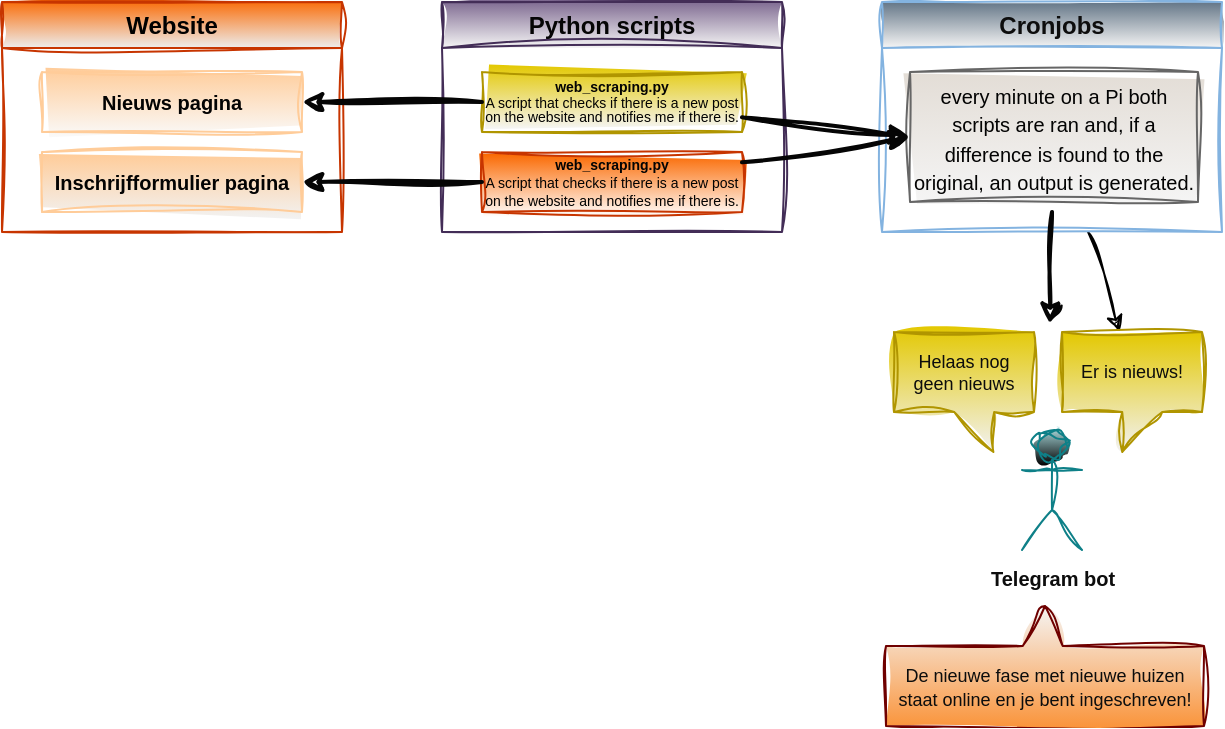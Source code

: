 <mxfile>
    <diagram id="Btb2WLoOVrugXf3QV6XN" name="Setup of the project">
        <mxGraphModel dx="1205" dy="727" grid="0" gridSize="10" guides="1" tooltips="1" connect="1" arrows="1" fold="1" page="1" pageScale="1" pageWidth="827" pageHeight="1169" background="#ffffff" math="0" shadow="0">
            <root>
                <mxCell id="0"/>
                <mxCell id="1" parent="0"/>
                <mxCell id="20" value="&lt;font size=&quot;1&quot; style=&quot;&quot; color=&quot;#0d0d0d&quot;&gt;&lt;b style=&quot;&quot;&gt;Telegram bot&lt;/b&gt;&lt;/font&gt;" style="shape=umlActor;verticalLabelPosition=bottom;verticalAlign=top;html=1;outlineConnect=0;fillColor=#b0e3e6;strokeColor=#0e8088;sketch=1;curveFitting=1;jiggle=2;gradientColor=default;" parent="1" vertex="1">
                    <mxGeometry x="600" y="269" width="30" height="60" as="geometry"/>
                </mxCell>
                <mxCell id="22" value="Website" style="swimlane;whiteSpace=wrap;html=1;fillColor=#fa6800;strokeColor=#C73500;sketch=1;curveFitting=1;jiggle=2;gradientDirection=south;swimlaneFillColor=none;fontColor=#000000;gradientColor=#EDEDED;" parent="1" vertex="1">
                    <mxGeometry x="90" y="55" width="170" height="115" as="geometry">
                        <mxRectangle x="90" y="55" width="90" height="30" as="alternateBounds"/>
                    </mxGeometry>
                </mxCell>
                <mxCell id="11" value="&lt;font style=&quot;font-size: 10px;&quot; color=&quot;#030303&quot;&gt;Nieuws pagina&lt;/font&gt;" style="rounded=0;whiteSpace=wrap;html=1;fillColor=#FFCC99;fontStyle=1;sketch=1;curveFitting=1;jiggle=2;gradientColor=#FAFAFA;strokeColor=#FFCC99;" parent="22" vertex="1">
                    <mxGeometry x="20" y="35" width="130" height="30" as="geometry"/>
                </mxCell>
                <mxCell id="23" value="&lt;font color=&quot;#030303&quot; style=&quot;font-size: 10px;&quot;&gt;Inschrijfformulier pagina&lt;/font&gt;" style="rounded=0;whiteSpace=wrap;html=1;fillColor=#FFCC99;fontSize=12;fontStyle=1;sketch=1;curveFitting=1;jiggle=2;gradientColor=#F2F2F2;strokeColor=#FFCC99;" parent="22" vertex="1">
                    <mxGeometry x="20" y="75" width="130" height="30" as="geometry"/>
                </mxCell>
                <mxCell id="c-toH_A7TmxNrjQhJg11-41" value="&lt;font color=&quot;#050505&quot;&gt;Python scripts&lt;/font&gt;" style="swimlane;whiteSpace=wrap;html=1;fontColor=#ffffff;fillColor=#76608a;strokeColor=#432D57;sketch=1;curveFitting=1;jiggle=2;rounded=0;gradientColor=#F5F5F5;" parent="1" vertex="1">
                    <mxGeometry x="310" y="55" width="170" height="115" as="geometry">
                        <mxRectangle x="90" y="55" width="90" height="30" as="alternateBounds"/>
                    </mxGeometry>
                </mxCell>
                <mxCell id="c-toH_A7TmxNrjQhJg11-42" value="&lt;p style=&quot;line-height: 110%; font-size: 7px;&quot;&gt;&lt;font style=&quot;font-size: 7px;&quot; color=&quot;#030303&quot;&gt;&lt;b style=&quot;font-size: 7px;&quot;&gt;web_scraping.py &lt;br style=&quot;font-size: 7px;&quot;&gt;&lt;/b&gt;A script that checks if there is a new post on the website and notifies me if there is.&lt;/font&gt;&lt;/p&gt;" style="rounded=0;whiteSpace=wrap;html=1;fillColor=#e3c800;fontColor=#000000;strokeColor=#B09500;align=center;fontSize=7;spacing=2;sketch=1;curveFitting=1;jiggle=2;gradientColor=#F5F5F5;" parent="c-toH_A7TmxNrjQhJg11-41" vertex="1">
                    <mxGeometry x="20" y="35" width="130" height="30" as="geometry"/>
                </mxCell>
                <mxCell id="c-toH_A7TmxNrjQhJg11-43" value="&lt;p style=&quot;line-height: 56%;&quot;&gt;&lt;font style=&quot;font-size: 7px;&quot;&gt;&lt;b style=&quot;color: rgb(3, 3, 3);&quot;&gt;web_scraping.py&lt;br&gt;&lt;/b&gt;&lt;span style=&quot;color: rgb(3, 3, 3);&quot;&gt;A script that checks if there is a new post on the website and notifies me if there is.&lt;/span&gt;&lt;/font&gt;&lt;br&gt;&lt;/p&gt;" style="rounded=0;whiteSpace=wrap;html=1;fillColor=#fa6800;fontColor=#000000;strokeColor=#C73500;sketch=1;curveFitting=1;jiggle=2;gradientColor=#FFFFFF;" parent="c-toH_A7TmxNrjQhJg11-41" vertex="1">
                    <mxGeometry x="20" y="75" width="130" height="30" as="geometry"/>
                </mxCell>
                <mxCell id="24" value="" style="edgeStyle=none;sketch=1;hachureGap=4;jiggle=2;curveFitting=1;html=1;fontFamily=Architects Daughter;fontSource=https%3A%2F%2Ffonts.googleapis.com%2Fcss%3Ffamily%3DArchitects%2BDaughter;fontSize=16;" parent="1" source="sVYA-P_zk5SEsgUEzxAb-44" target="sVYA-P_zk5SEsgUEzxAb-58" edge="1">
                    <mxGeometry relative="1" as="geometry"/>
                </mxCell>
                <mxCell id="sVYA-P_zk5SEsgUEzxAb-44" value="&lt;font color=&quot;#0d0d0d&quot;&gt;Cronjobs&lt;/font&gt;" style="swimlane;whiteSpace=wrap;html=1;fontColor=#ffffff;fillColor=#647687;strokeColor=#83B3E0;sketch=1;curveFitting=1;jiggle=2;gradientColor=#F5F5F5;" parent="1" vertex="1">
                    <mxGeometry x="530" y="55" width="170" height="115" as="geometry">
                        <mxRectangle x="90" y="55" width="90" height="30" as="alternateBounds"/>
                    </mxGeometry>
                </mxCell>
                <mxCell id="sVYA-P_zk5SEsgUEzxAb-45" value="&lt;font size=&quot;1&quot; color=&quot;#030303&quot;&gt;&lt;span style=&quot;&quot;&gt;every minute on a Pi both scripts are ran and, if a difference is found to the original, an output is generated.&lt;/span&gt;&lt;/font&gt;" style="rounded=0;whiteSpace=wrap;html=1;fillColor=#E3DDD6;strokeColor=#666666;fontStyle=0;sketch=1;curveFitting=1;jiggle=2;gradientColor=#F5F5F5;" parent="sVYA-P_zk5SEsgUEzxAb-44" vertex="1">
                    <mxGeometry x="14" y="35" width="144" height="65" as="geometry"/>
                </mxCell>
                <mxCell id="sVYA-P_zk5SEsgUEzxAb-51" style="edgeStyle=none;html=1;entryX=1;entryY=0.5;entryDx=0;entryDy=0;strokeColor=#050505;strokeWidth=2;fontSize=10;fontColor=#5498F0;fillColor=#6d8764;sketch=1;curveFitting=1;jiggle=2;" parent="1" source="c-toH_A7TmxNrjQhJg11-42" target="11" edge="1">
                    <mxGeometry relative="1" as="geometry"/>
                </mxCell>
                <mxCell id="sVYA-P_zk5SEsgUEzxAb-53" style="edgeStyle=none;html=1;entryX=1;entryY=0.5;entryDx=0;entryDy=0;strokeColor=#050505;strokeWidth=2;fontSize=10;fontColor=#5498F0;fillColor=#6d8764;sketch=1;curveFitting=1;jiggle=2;" parent="1" source="c-toH_A7TmxNrjQhJg11-43" target="23" edge="1">
                    <mxGeometry relative="1" as="geometry"/>
                </mxCell>
                <mxCell id="sVYA-P_zk5SEsgUEzxAb-55" style="edgeStyle=none;html=1;strokeColor=#050505;strokeWidth=2;fontSize=10;fontColor=#5498F0;fillColor=#6d8764;sketch=1;curveFitting=1;jiggle=2;" parent="1" edge="1">
                    <mxGeometry relative="1" as="geometry">
                        <mxPoint x="614" y="216" as="targetPoint"/>
                        <mxPoint x="615" y="160" as="sourcePoint"/>
                    </mxGeometry>
                </mxCell>
                <mxCell id="sVYA-P_zk5SEsgUEzxAb-57" value="&lt;font color=&quot;#0c0d0d&quot; style=&quot;font-size: 9px;&quot;&gt;Helaas nog geen nieuws&lt;/font&gt;" style="shape=callout;whiteSpace=wrap;html=1;perimeter=calloutPerimeter;fontSize=9;fontColor=#000000;fillColor=#e3c800;position2=0.71;size=20;position=0.43;strokeColor=#B09500;sketch=1;curveFitting=1;jiggle=2;gradientColor=#F2F2F2;" parent="1" vertex="1">
                    <mxGeometry x="536" y="220" width="70" height="60" as="geometry"/>
                </mxCell>
                <mxCell id="sVYA-P_zk5SEsgUEzxAb-58" value="&lt;font color=&quot;#0c0d0d&quot; style=&quot;font-size: 9px;&quot;&gt;Er is nieuws!&lt;/font&gt;" style="shape=callout;whiteSpace=wrap;html=1;perimeter=calloutPerimeter;fontSize=9;fontColor=#000000;fillColor=#e3c800;position2=0.43;size=20;position=0.43;strokeColor=#B09500;sketch=1;curveFitting=1;jiggle=2;gradientColor=#F2F2F2;" parent="1" vertex="1">
                    <mxGeometry x="620" y="220" width="70" height="60" as="geometry"/>
                </mxCell>
                <mxCell id="sVYA-P_zk5SEsgUEzxAb-63" style="edgeStyle=none;html=1;strokeColor=#050505;strokeWidth=2;fontSize=10;fontColor=#0c0d0d;fillColor=#6d8764;entryX=0;entryY=0.5;entryDx=0;entryDy=0;sketch=1;curveFitting=1;jiggle=2;" parent="1" source="c-toH_A7TmxNrjQhJg11-42" target="sVYA-P_zk5SEsgUEzxAb-45" edge="1">
                    <mxGeometry relative="1" as="geometry">
                        <mxPoint x="540" y="105" as="targetPoint"/>
                    </mxGeometry>
                </mxCell>
                <mxCell id="sVYA-P_zk5SEsgUEzxAb-64" style="edgeStyle=none;shape=connector;rounded=1;html=1;entryX=0;entryY=0.5;entryDx=0;entryDy=0;labelBackgroundColor=default;strokeColor=#050505;strokeWidth=2;fontFamily=Helvetica;fontSize=10;fontColor=#0c0d0d;endArrow=classic;fillColor=#6d8764;sketch=1;curveFitting=1;jiggle=2;" parent="1" source="c-toH_A7TmxNrjQhJg11-43" target="sVYA-P_zk5SEsgUEzxAb-45" edge="1">
                    <mxGeometry relative="1" as="geometry">
                        <mxPoint x="550" y="145" as="targetPoint"/>
                    </mxGeometry>
                </mxCell>
                <mxCell id="sVYA-P_zk5SEsgUEzxAb-71" value="&lt;font style=&quot;font-size: 9px;&quot; color=&quot;#0c0d0d&quot;&gt;De nieuwe fase met nieuwe huizen staat online en je bent ingeschreven!&lt;/font&gt;" style="shape=callout;whiteSpace=wrap;html=1;perimeter=calloutPerimeter;fontSize=10;fontColor=#ffffff;fillColor=#FA9237;position2=0.5;size=20;position=0.43;strokeColor=#6F0000;direction=west;flipH=1;sketch=1;curveFitting=1;jiggle=2;gradientColor=#F5F5F5;" parent="1" vertex="1">
                    <mxGeometry x="532" y="357" width="159" height="60" as="geometry"/>
                </mxCell>
            </root>
        </mxGraphModel>
    </diagram>
</mxfile>